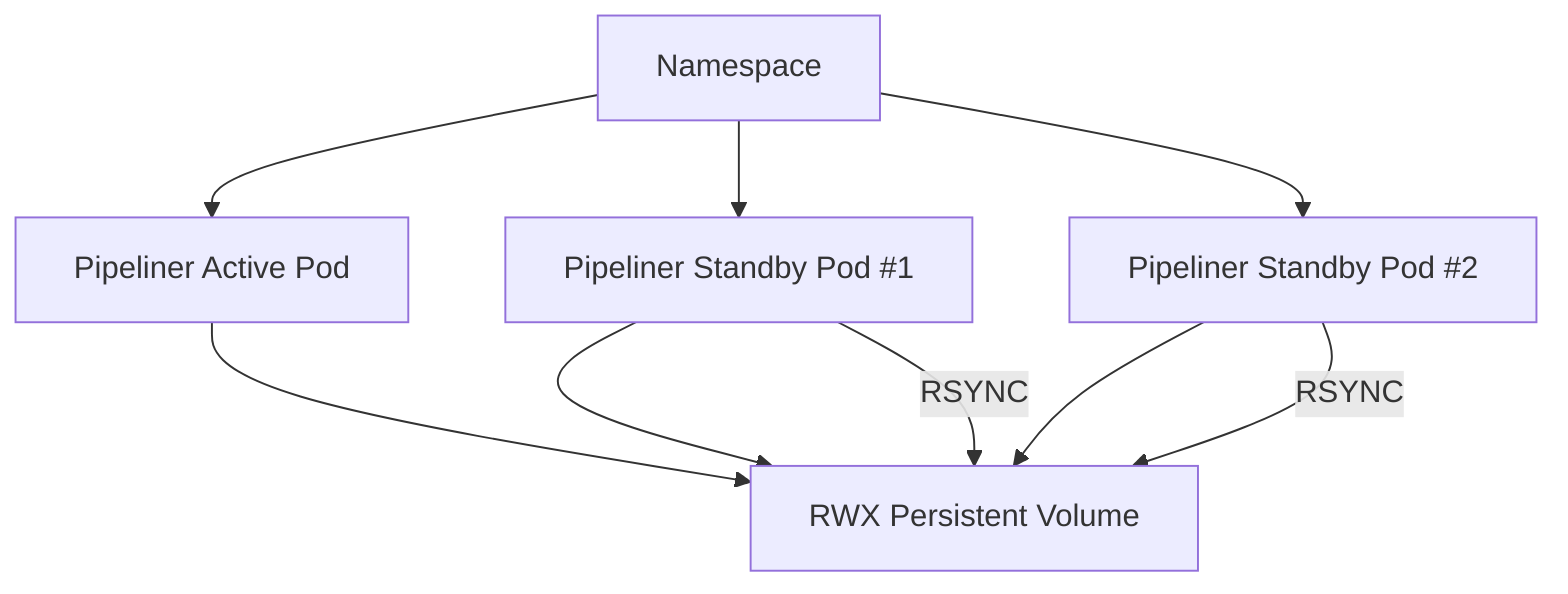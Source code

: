 graph TD
    A[Namespace]
    A --> B[Pipeliner Active Pod]
    A --> C[Pipeliner Standby Pod #1]
    A --> D[Pipeliner Standby Pod #2]
    B & C & D --> E[RWX Persistent Volume]
    C & D -->|RSYNC| E